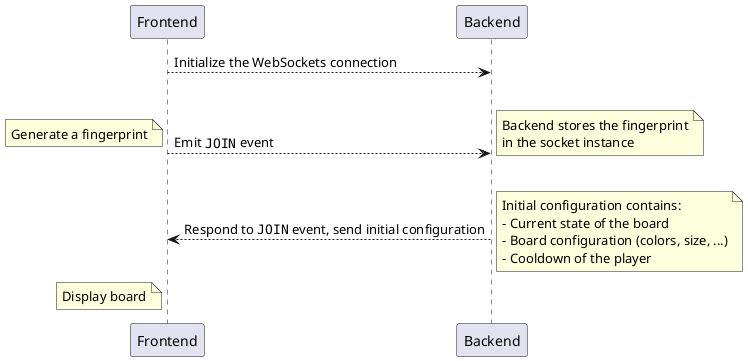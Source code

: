 @startuml sequence-websockets-connection

participant Frontend
participant Backend

Frontend --> Backend: Initialize the WebSockets connection

|||

Frontend --> Backend: Emit ""JOIN"" event

note left
  Generate a fingerprint
end note

note right
  Backend stores the fingerprint
  in the socket instance
end note

|||

Backend --> Frontend: Respond to ""JOIN"" event, send initial configuration

note right
  Initial configuration contains:
  - Current state of the board
  - Board configuration (colors, size, ...)
  - Cooldown of the player
end note

note left Frontend
  Display board
end note
